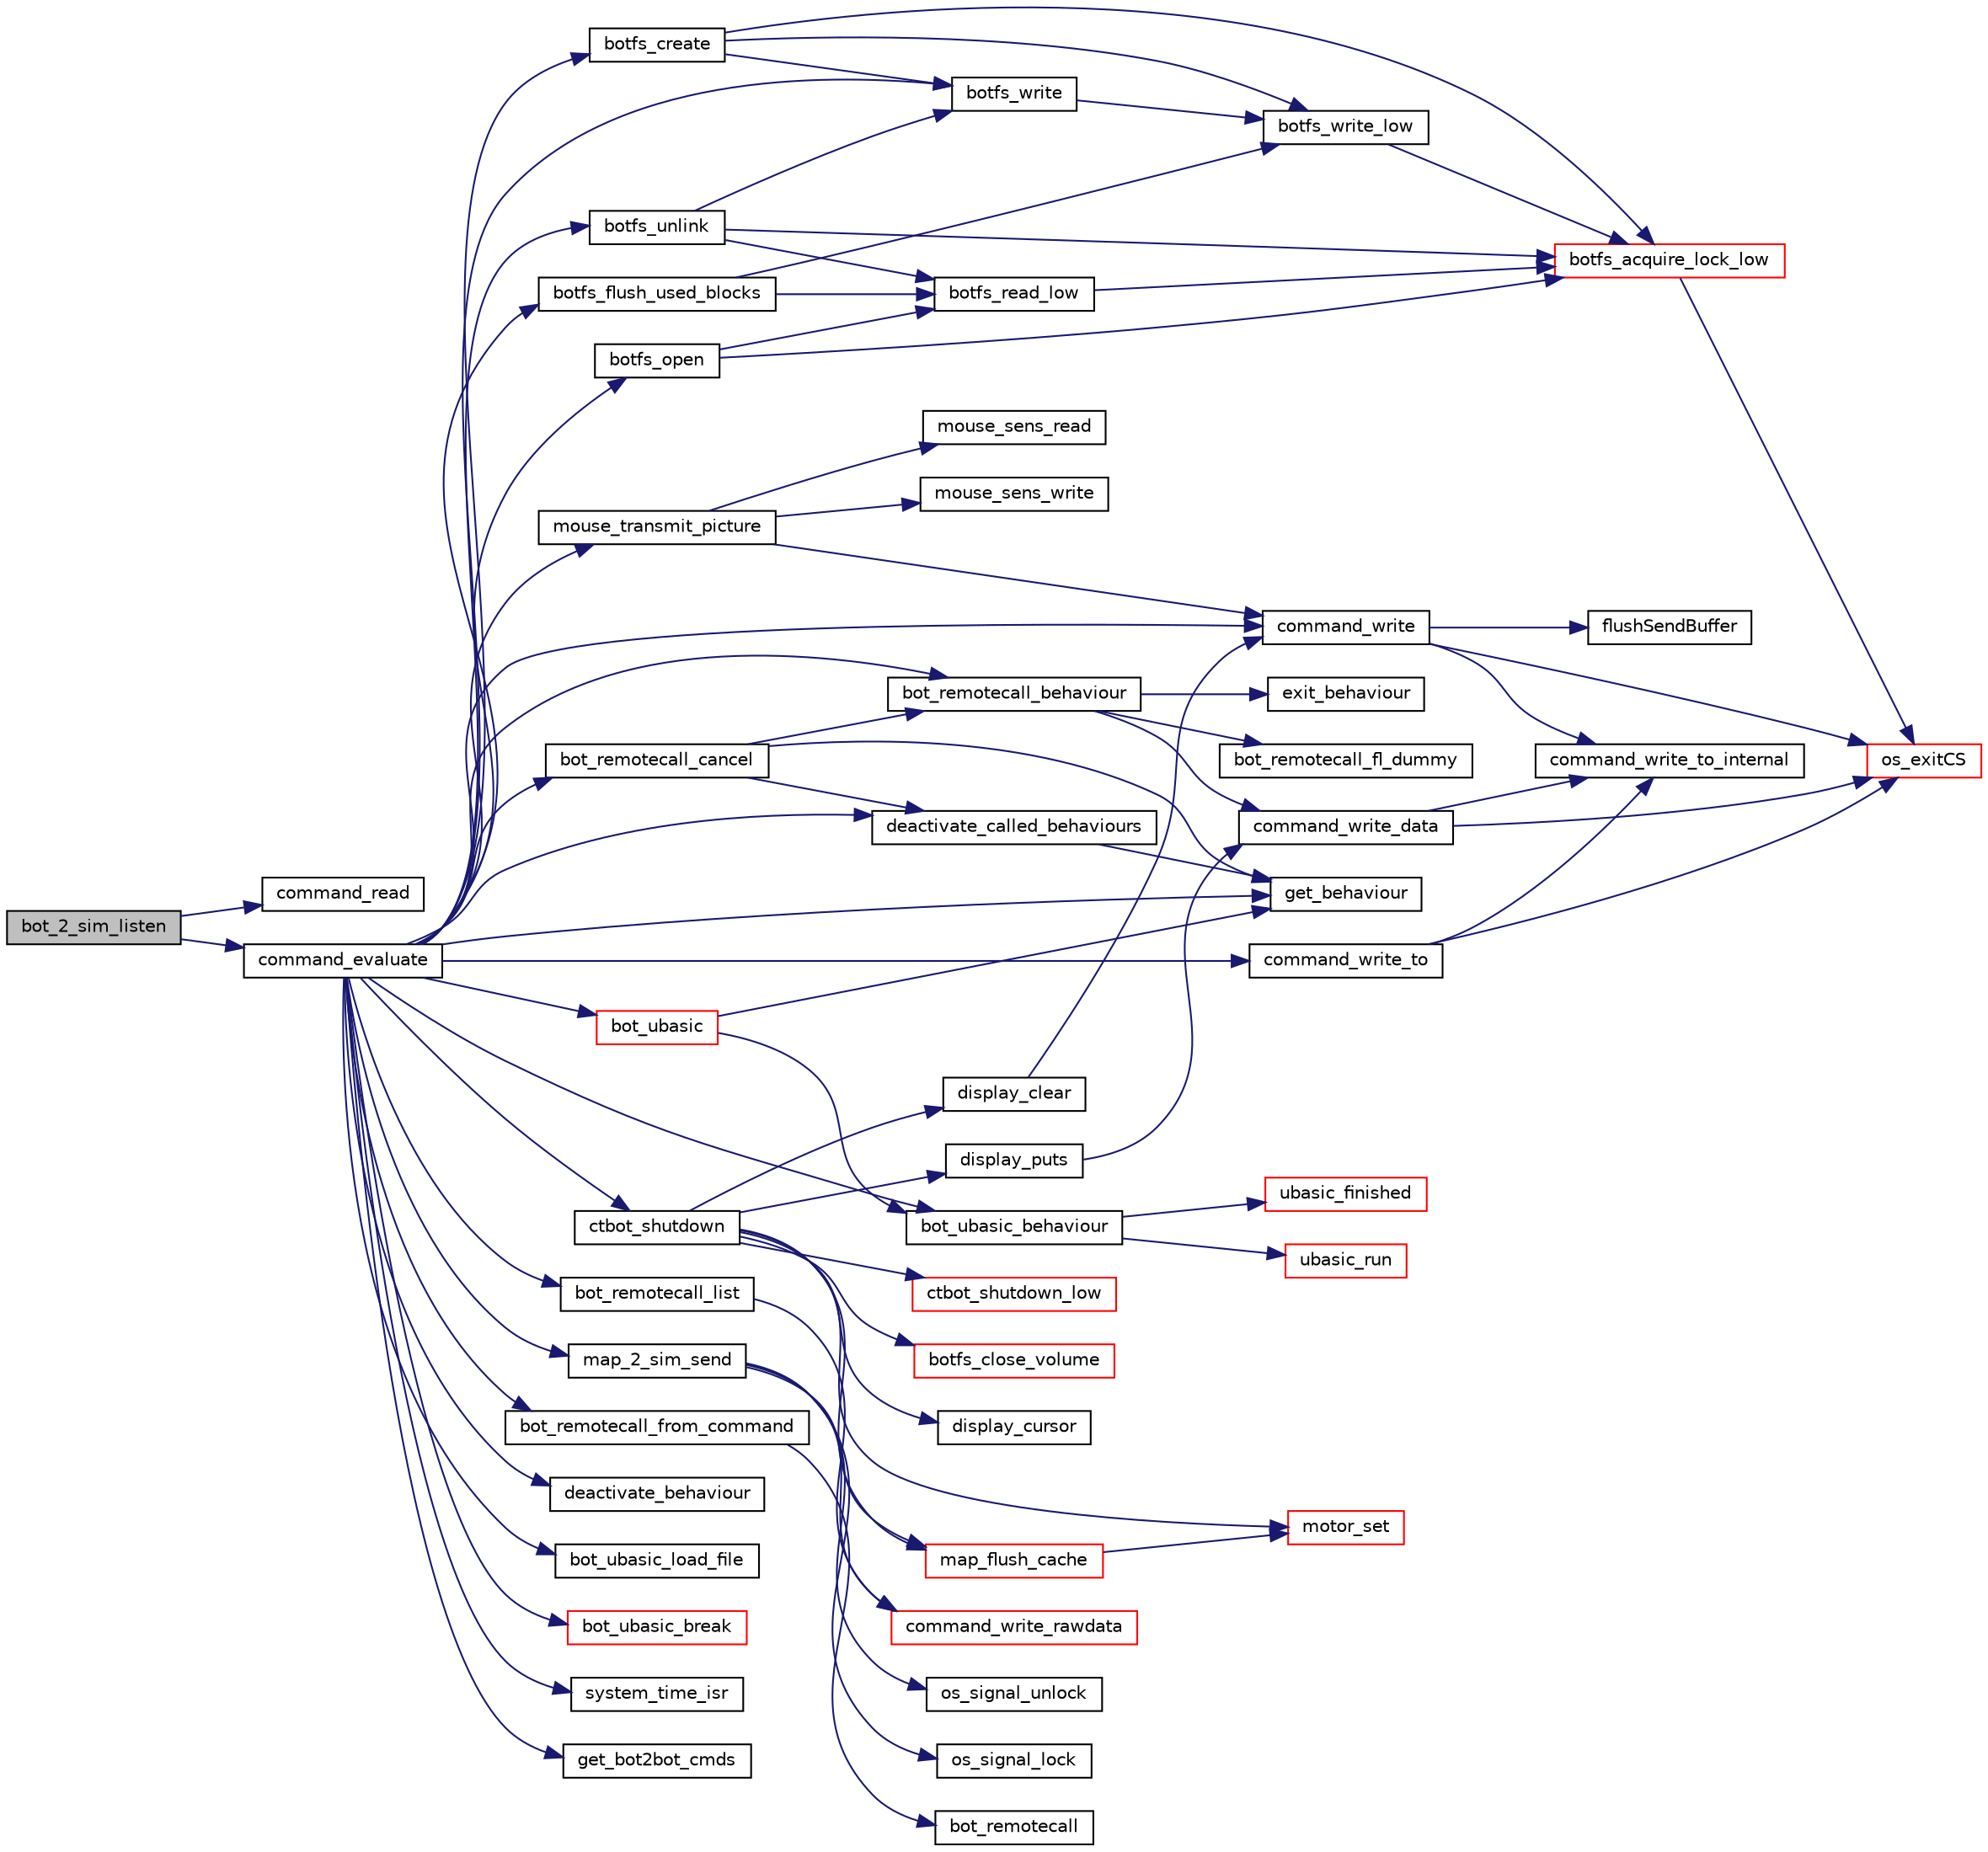 digraph G
{
  edge [fontname="Helvetica",fontsize="10",labelfontname="Helvetica",labelfontsize="10"];
  node [fontname="Helvetica",fontsize="10",shape=record];
  rankdir="LR";
  Node1 [label="bot_2_sim_listen",height=0.2,width=0.4,color="black", fillcolor="grey75", style="filled" fontcolor="black"];
  Node1 -> Node2 [color="midnightblue",fontsize="10",style="solid",fontname="Helvetica"];
  Node2 [label="command_read",height=0.2,width=0.4,color="black", fillcolor="white", style="filled",URL="$command_8c.html#a710f03c0bca16a1965fc97647f41ee06"];
  Node1 -> Node3 [color="midnightblue",fontsize="10",style="solid",fontname="Helvetica"];
  Node3 [label="command_evaluate",height=0.2,width=0.4,color="black", fillcolor="white", style="filled",URL="$command_8c.html#a368e349402920fcd2cafc0eeaea97041"];
  Node3 -> Node4 [color="midnightblue",fontsize="10",style="solid",fontname="Helvetica"];
  Node4 [label="command_write",height=0.2,width=0.4,color="black", fillcolor="white", style="filled",URL="$command_8c.html#a419b75ed34551408822d9caee3cd5206"];
  Node4 -> Node5 [color="midnightblue",fontsize="10",style="solid",fontname="Helvetica"];
  Node5 [label="command_write_to_internal",height=0.2,width=0.4,color="black", fillcolor="white", style="filled",URL="$command_8c.html#a428cf92e37fc9bbc0ffc48912c3022ac"];
  Node4 -> Node6 [color="midnightblue",fontsize="10",style="solid",fontname="Helvetica"];
  Node6 [label="flushSendBuffer",height=0.2,width=0.4,color="black", fillcolor="white", style="filled",URL="$tcp_8h.html#aae71e1682727310afab282923a80c968"];
  Node4 -> Node7 [color="midnightblue",fontsize="10",style="solid",fontname="Helvetica"];
  Node7 [label="os_exitCS",height=0.2,width=0.4,color="red", fillcolor="white", style="filled",URL="$os__thread_8h.html#a146cd9b383b02d8e5424e2de5bfdf7e1"];
  Node3 -> Node8 [color="midnightblue",fontsize="10",style="solid",fontname="Helvetica"];
  Node8 [label="command_write_to",height=0.2,width=0.4,color="black", fillcolor="white", style="filled",URL="$command_8c.html#a895fa93386026b4934625541b4faf2a0"];
  Node8 -> Node5 [color="midnightblue",fontsize="10",style="solid",fontname="Helvetica"];
  Node8 -> Node7 [color="midnightblue",fontsize="10",style="solid",fontname="Helvetica"];
  Node3 -> Node9 [color="midnightblue",fontsize="10",style="solid",fontname="Helvetica"];
  Node9 [label="mouse_transmit_picture",height=0.2,width=0.4,color="black", fillcolor="white", style="filled",URL="$mouse_8h.html#a75e23740c984cb8bfcdd97275c01a69a"];
  Node9 -> Node10 [color="midnightblue",fontsize="10",style="solid",fontname="Helvetica"];
  Node10 [label="mouse_sens_write",height=0.2,width=0.4,color="black", fillcolor="white", style="filled",URL="$mouse_8h.html#aa89f9dd6dc0633b39cf52518e904a40e"];
  Node9 -> Node4 [color="midnightblue",fontsize="10",style="solid",fontname="Helvetica"];
  Node9 -> Node11 [color="midnightblue",fontsize="10",style="solid",fontname="Helvetica"];
  Node11 [label="mouse_sens_read",height=0.2,width=0.4,color="black", fillcolor="white", style="filled",URL="$mouse_8h.html#a51b8066f598e2adc8679ddd77f3d1a8b"];
  Node3 -> Node12 [color="midnightblue",fontsize="10",style="solid",fontname="Helvetica"];
  Node12 [label="bot_remotecall_list",height=0.2,width=0.4,color="black", fillcolor="white", style="filled",URL="$behaviour__remotecall_8c.html#a6e58a88e7c3aaf40d4f78c9f5c14653b",tooltip="Listet alle verfuegbaren Remote-Calls auf und verschickt sie als einzelne Kommandos."];
  Node12 -> Node13 [color="midnightblue",fontsize="10",style="solid",fontname="Helvetica"];
  Node13 [label="command_write_rawdata",height=0.2,width=0.4,color="red", fillcolor="white", style="filled",URL="$command_8c.html#a1497433f9f7384b363203b7bfd3bfe28"];
  Node3 -> Node14 [color="midnightblue",fontsize="10",style="solid",fontname="Helvetica"];
  Node14 [label="bot_remotecall_from_command",height=0.2,width=0.4,color="black", fillcolor="white", style="filled",URL="$behaviour__remotecall_8c.html#a2d4d5ffc85a46ea33524f7afc2ff01fb",tooltip="Fuehrt einen RemoteCall aus."];
  Node14 -> Node15 [color="midnightblue",fontsize="10",style="solid",fontname="Helvetica"];
  Node15 [label="bot_remotecall",height=0.2,width=0.4,color="black", fillcolor="white", style="filled",URL="$behaviour__remotecall_8c.html#ac29918eefe5051bf14524c1d41a4be2a",tooltip="Fuehrt einen RemoteCall aus."];
  Node3 -> Node16 [color="midnightblue",fontsize="10",style="solid",fontname="Helvetica"];
  Node16 [label="bot_remotecall_cancel",height=0.2,width=0.4,color="black", fillcolor="white", style="filled",URL="$behaviour__remotecall_8c.html#abffe83c4d73ee63ce716fa22b67d0d3b",tooltip="Bricht einen laufenden RemoteCall ab."];
  Node16 -> Node17 [color="midnightblue",fontsize="10",style="solid",fontname="Helvetica"];
  Node17 [label="get_behaviour",height=0.2,width=0.4,color="black", fillcolor="white", style="filled",URL="$bot-logic_8c.html#a11e7a95fd56f9703bd2bd9c61300df6c",tooltip="Liefert das Verhalten zurueck, welches durch function implementiert ist."];
  Node16 -> Node18 [color="midnightblue",fontsize="10",style="solid",fontname="Helvetica"];
  Node18 [label="bot_remotecall_behaviour",height=0.2,width=0.4,color="black", fillcolor="white", style="filled",URL="$behaviour__remotecall_8c.html#a471b777ece29bb0d0149ef4ac6241945",tooltip="Dieses Verhalten kuemmert sich darum die Verhalten, die von aussen angefragt wurden zu starten und li..."];
  Node18 -> Node19 [color="midnightblue",fontsize="10",style="solid",fontname="Helvetica"];
  Node19 [label="exit_behaviour",height=0.2,width=0.4,color="black", fillcolor="white", style="filled",URL="$bot-logic_8c.html#ae957e610d7a3b2034084f87277a319de",tooltip="Kehrt zum aufrufenden Verhalten zurueck und setzt den Status auf Erfolg oder Misserfolg."];
  Node18 -> Node20 [color="midnightblue",fontsize="10",style="solid",fontname="Helvetica"];
  Node20 [label="bot_remotecall_fl_dummy",height=0.2,width=0.4,color="black", fillcolor="white", style="filled",URL="$behaviour__remotecall_8c.html#a2b049dee846b1e153ad54fdadb62175a",tooltip="Dummy-Funktion, die nur dafuer sorgt, dass die Parameterdaten auch in den Floating-Point Registern st..."];
  Node18 -> Node21 [color="midnightblue",fontsize="10",style="solid",fontname="Helvetica"];
  Node21 [label="command_write_data",height=0.2,width=0.4,color="black", fillcolor="white", style="filled",URL="$command_8c.html#aef266284aebb772b9592228ed9019469"];
  Node21 -> Node5 [color="midnightblue",fontsize="10",style="solid",fontname="Helvetica"];
  Node21 -> Node7 [color="midnightblue",fontsize="10",style="solid",fontname="Helvetica"];
  Node16 -> Node22 [color="midnightblue",fontsize="10",style="solid",fontname="Helvetica"];
  Node22 [label="deactivate_called_behaviours",height=0.2,width=0.4,color="black", fillcolor="white", style="filled",URL="$bot-logic_8c.html#a7f318ddb329eb66eb8ac6053e65b415f",tooltip="Deaktiviert alle von diesem Verhalten aufgerufenen Verhalten."];
  Node22 -> Node17 [color="midnightblue",fontsize="10",style="solid",fontname="Helvetica"];
  Node3 -> Node23 [color="midnightblue",fontsize="10",style="solid",fontname="Helvetica"];
  Node23 [label="map_2_sim_send",height=0.2,width=0.4,color="black", fillcolor="white", style="filled",URL="$map_8c.html#aece4d0dc94340ae683c9837c9895270f"];
  Node23 -> Node24 [color="midnightblue",fontsize="10",style="solid",fontname="Helvetica"];
  Node24 [label="map_flush_cache",height=0.2,width=0.4,color="red", fillcolor="white", style="filled",URL="$map_8c.html#a5c151bce0e665ee98fac1465d692fef0"];
  Node24 -> Node25 [color="midnightblue",fontsize="10",style="solid",fontname="Helvetica"];
  Node25 [label="motor_set",height=0.2,width=0.4,color="red", fillcolor="white", style="filled",URL="$motor_8c.html#a7d55b2e4a37c91e150513b2c87577750",tooltip="Direkter Zugriff auf den Motor."];
  Node23 -> Node26 [color="midnightblue",fontsize="10",style="solid",fontname="Helvetica"];
  Node26 [label="os_signal_lock",height=0.2,width=0.4,color="black", fillcolor="white", style="filled",URL="$os__thread__pc_8c.html#ae59b1320daae9dc263c512b326e91c00"];
  Node23 -> Node13 [color="midnightblue",fontsize="10",style="solid",fontname="Helvetica"];
  Node23 -> Node27 [color="midnightblue",fontsize="10",style="solid",fontname="Helvetica"];
  Node27 [label="os_signal_unlock",height=0.2,width=0.4,color="black", fillcolor="white", style="filled",URL="$os__thread__pc_8c.html#aa0b166109be9754de9b8b863b8d197c7"];
  Node3 -> Node28 [color="midnightblue",fontsize="10",style="solid",fontname="Helvetica"];
  Node28 [label="ctbot_shutdown",height=0.2,width=0.4,color="black", fillcolor="white", style="filled",URL="$botcontrol_8c.html#a4a9dbbb1ed8909570afc5eb7afce42b4",tooltip="Faehrt den Bot sauber herunter."];
  Node28 -> Node25 [color="midnightblue",fontsize="10",style="solid",fontname="Helvetica"];
  Node28 -> Node24 [color="midnightblue",fontsize="10",style="solid",fontname="Helvetica"];
  Node28 -> Node29 [color="midnightblue",fontsize="10",style="solid",fontname="Helvetica"];
  Node29 [label="botfs_close_volume",height=0.2,width=0.4,color="red", fillcolor="white", style="filled",URL="$botfs_8c.html#a186480cb74d92ebd01adbd2e2535a631",tooltip="Beendet BotFS sauber."];
  Node28 -> Node30 [color="midnightblue",fontsize="10",style="solid",fontname="Helvetica"];
  Node30 [label="display_clear",height=0.2,width=0.4,color="black", fillcolor="white", style="filled",URL="$display_8h.html#a336e8b1e4fcf1785ec84e0eed492c418",tooltip="Loescht das ganze Display."];
  Node30 -> Node4 [color="midnightblue",fontsize="10",style="solid",fontname="Helvetica"];
  Node28 -> Node31 [color="midnightblue",fontsize="10",style="solid",fontname="Helvetica"];
  Node31 [label="display_cursor",height=0.2,width=0.4,color="black", fillcolor="white", style="filled",URL="$display_8h.html#ad5109335e4419b07f4d9f73db290f2eb"];
  Node28 -> Node32 [color="midnightblue",fontsize="10",style="solid",fontname="Helvetica"];
  Node32 [label="display_puts",height=0.2,width=0.4,color="black", fillcolor="white", style="filled",URL="$display_8h.html#ac5ba4c9512c407150e76ef8b97910271"];
  Node32 -> Node21 [color="midnightblue",fontsize="10",style="solid",fontname="Helvetica"];
  Node28 -> Node33 [color="midnightblue",fontsize="10",style="solid",fontname="Helvetica"];
  Node33 [label="ctbot_shutdown_low",height=0.2,width=0.4,color="red", fillcolor="white", style="filled",URL="$init_8h.html#a803271a98fc0cdc3654f4875407f8508",tooltip="Faehrt den low-level Code des Bots sauber herunter."];
  Node3 -> Node34 [color="midnightblue",fontsize="10",style="solid",fontname="Helvetica"];
  Node34 [label="botfs_unlink",height=0.2,width=0.4,color="black", fillcolor="white", style="filled",URL="$botfs_8c.html#a51db2e9a9426dc9edb351cc81edd7a70",tooltip="Entfernt eine Datei."];
  Node34 -> Node35 [color="midnightblue",fontsize="10",style="solid",fontname="Helvetica"];
  Node35 [label="botfs_acquire_lock_low",height=0.2,width=0.4,color="red", fillcolor="white", style="filled",URL="$botfs-low_8h.html#aed0ed8d94dc7c058a4cb0ae26d0f59ff",tooltip="Wartet, bis ein Mutex verfuegbar ist und sperrt es dann."];
  Node35 -> Node7 [color="midnightblue",fontsize="10",style="solid",fontname="Helvetica"];
  Node34 -> Node36 [color="midnightblue",fontsize="10",style="solid",fontname="Helvetica"];
  Node36 [label="botfs_write",height=0.2,width=0.4,color="black", fillcolor="white", style="filled",URL="$botfs_8c.html#afe7539a83c840b120ef8996557fd0e9a",tooltip="Schreibt BOTFS_BLOCK_SIZE Bytes aus einem Puffer in eine Datei."];
  Node36 -> Node37 [color="midnightblue",fontsize="10",style="solid",fontname="Helvetica"];
  Node37 [label="botfs_write_low",height=0.2,width=0.4,color="black", fillcolor="white", style="filled",URL="$botfs-low_8h.html#a9a7b80bf15c3207b2facd474d23a7f96",tooltip="Schreibt einen BOTFS_BLOCK_SIZE Byte grossen Block."];
  Node37 -> Node35 [color="midnightblue",fontsize="10",style="solid",fontname="Helvetica"];
  Node34 -> Node38 [color="midnightblue",fontsize="10",style="solid",fontname="Helvetica"];
  Node38 [label="botfs_read_low",height=0.2,width=0.4,color="black", fillcolor="white", style="filled",URL="$botfs-low_8h.html#ad79b36f6afd1740d03f6551a2418e733",tooltip="Liest einen BOTFS_BLOCK_SIZE Byte grossen Block."];
  Node38 -> Node35 [color="midnightblue",fontsize="10",style="solid",fontname="Helvetica"];
  Node3 -> Node39 [color="midnightblue",fontsize="10",style="solid",fontname="Helvetica"];
  Node39 [label="botfs_create",height=0.2,width=0.4,color="black", fillcolor="white", style="filled",URL="$botfs_8c.html#a5eab2bbbace8faac17e9a9a35719d89a",tooltip="Legt eine neue Datei an."];
  Node39 -> Node35 [color="midnightblue",fontsize="10",style="solid",fontname="Helvetica"];
  Node39 -> Node36 [color="midnightblue",fontsize="10",style="solid",fontname="Helvetica"];
  Node39 -> Node37 [color="midnightblue",fontsize="10",style="solid",fontname="Helvetica"];
  Node3 -> Node40 [color="midnightblue",fontsize="10",style="solid",fontname="Helvetica"];
  Node40 [label="botfs_open",height=0.2,width=0.4,color="black", fillcolor="white", style="filled",URL="$botfs_8c.html#aad0605bba52a09999f158cb2e371a5de",tooltip="Oeffnet eine Datei."];
  Node40 -> Node35 [color="midnightblue",fontsize="10",style="solid",fontname="Helvetica"];
  Node40 -> Node38 [color="midnightblue",fontsize="10",style="solid",fontname="Helvetica"];
  Node3 -> Node17 [color="midnightblue",fontsize="10",style="solid",fontname="Helvetica"];
  Node3 -> Node41 [color="midnightblue",fontsize="10",style="solid",fontname="Helvetica"];
  Node41 [label="bot_ubasic_behaviour",height=0.2,width=0.4,color="black", fillcolor="white", style="filled",URL="$behaviour__ubasic_8c.html#a027e9064dff19f31ba6e62721032147f",tooltip="uBasic als ct-Bot Verhalten"];
  Node41 -> Node42 [color="midnightblue",fontsize="10",style="solid",fontname="Helvetica"];
  Node42 [label="ubasic_run",height=0.2,width=0.4,color="red", fillcolor="white", style="filled",URL="$ubasic_8c.html#acb3f04a1e0f6cbd21eb0350d8b06ec45"];
  Node41 -> Node43 [color="midnightblue",fontsize="10",style="solid",fontname="Helvetica"];
  Node43 [label="ubasic_finished",height=0.2,width=0.4,color="red", fillcolor="white", style="filled",URL="$ubasic_8c.html#a1bcc0f8a7044110cfccad3faf818d5af"];
  Node3 -> Node22 [color="midnightblue",fontsize="10",style="solid",fontname="Helvetica"];
  Node3 -> Node44 [color="midnightblue",fontsize="10",style="solid",fontname="Helvetica"];
  Node44 [label="deactivate_behaviour",height=0.2,width=0.4,color="black", fillcolor="white", style="filled",URL="$bot-logic_8c.html#a03b8247dc4df0a3b5fd29d42a5cdc88e",tooltip="Deaktiviert ein Verhalten."];
  Node3 -> Node18 [color="midnightblue",fontsize="10",style="solid",fontname="Helvetica"];
  Node3 -> Node45 [color="midnightblue",fontsize="10",style="solid",fontname="Helvetica"];
  Node45 [label="bot_ubasic_load_file",height=0.2,width=0.4,color="black", fillcolor="white", style="filled",URL="$behaviour__ubasic_8c.html#a7edc7f1641039d97224645cf4282bdb3",tooltip="Laedt ein uBasic-Programm aus deiner BotFS-Datei."];
  Node3 -> Node36 [color="midnightblue",fontsize="10",style="solid",fontname="Helvetica"];
  Node3 -> Node46 [color="midnightblue",fontsize="10",style="solid",fontname="Helvetica"];
  Node46 [label="botfs_flush_used_blocks",height=0.2,width=0.4,color="black", fillcolor="white", style="filled",URL="$botfs_8c.html#a5964332bb5b66e2201b3a6b26935e1af",tooltip="Schreibt die Information ueber benutzte Bloecke in den Datei-Header."];
  Node46 -> Node38 [color="midnightblue",fontsize="10",style="solid",fontname="Helvetica"];
  Node46 -> Node37 [color="midnightblue",fontsize="10",style="solid",fontname="Helvetica"];
  Node3 -> Node47 [color="midnightblue",fontsize="10",style="solid",fontname="Helvetica"];
  Node47 [label="bot_ubasic",height=0.2,width=0.4,color="red", fillcolor="white", style="filled",URL="$behaviour__ubasic_8c.html#ae7fbc68b2c593466925c26ad8538f71f",tooltip="Startet das uBasic-Verhalten."];
  Node47 -> Node41 [color="midnightblue",fontsize="10",style="solid",fontname="Helvetica"];
  Node47 -> Node17 [color="midnightblue",fontsize="10",style="solid",fontname="Helvetica"];
  Node3 -> Node48 [color="midnightblue",fontsize="10",style="solid",fontname="Helvetica"];
  Node48 [label="bot_ubasic_break",height=0.2,width=0.4,color="red", fillcolor="white", style="filled",URL="$behaviour__ubasic_8c.html#a9101526687481802c56146ccc7e5aae8",tooltip="bricht das aktuelle Basic-Programm ab"];
  Node3 -> Node49 [color="midnightblue",fontsize="10",style="solid",fontname="Helvetica"];
  Node49 [label="system_time_isr",height=0.2,width=0.4,color="black", fillcolor="white", style="filled",URL="$timer_8h.html#a66fc6b2428ce4b7312cae6478361be52"];
  Node3 -> Node50 [color="midnightblue",fontsize="10",style="solid",fontname="Helvetica"];
  Node50 [label="get_bot2bot_cmds",height=0.2,width=0.4,color="black", fillcolor="white", style="filled",URL="$bot-2-bot_8c.html#a095321a598cc4dbfa87bafd2384ed3e0"];
}
